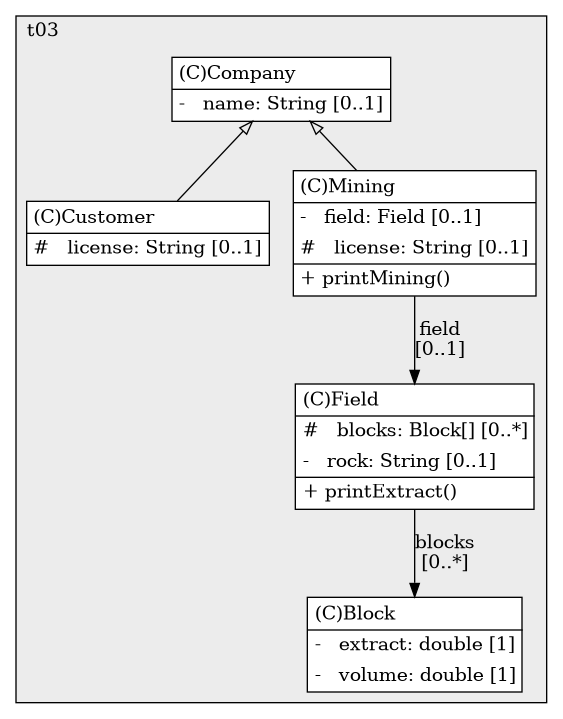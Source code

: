 @startuml

/' diagram meta data start
config=StructureConfiguration;
{
  "projectClassification": {
    "searchMode": "OpenProject", // OpenProject, AllProjects
    "includedProjects": "",
    "pathEndKeywords": "*.impl",
    "isClientPath": "",
    "isClientName": "",
    "isTestPath": "",
    "isTestName": "",
    "isMappingPath": "",
    "isMappingName": "",
    "isDataAccessPath": "",
    "isDataAccessName": "",
    "isDataStructurePath": "",
    "isDataStructureName": "",
    "isInterfaceStructuresPath": "",
    "isInterfaceStructuresName": "",
    "isEntryPointPath": "",
    "isEntryPointName": "",
    "treatFinalFieldsAsMandatory": false
  },
  "graphRestriction": {
    "classPackageExcludeFilter": "",
    "classPackageIncludeFilter": "",
    "classNameExcludeFilter": "",
    "classNameIncludeFilter": "",
    "methodNameExcludeFilter": "",
    "methodNameIncludeFilter": "",
    "removeByInheritance": "", // inheritance/annotation based filtering is done in a second step
    "removeByAnnotation": "",
    "removeByClassPackage": "", // cleanup the graph after inheritance/annotation based filtering is done
    "removeByClassName": "",
    "cutMappings": false,
    "cutEnum": true,
    "cutTests": true,
    "cutClient": true,
    "cutDataAccess": false,
    "cutInterfaceStructures": false,
    "cutDataStructures": false,
    "cutGetterAndSetter": true,
    "cutConstructors": true
  },
  "graphTraversal": {
    "forwardDepth": 6,
    "backwardDepth": 6,
    "classPackageExcludeFilter": "",
    "classPackageIncludeFilter": "",
    "classNameExcludeFilter": "",
    "classNameIncludeFilter": "",
    "methodNameExcludeFilter": "",
    "methodNameIncludeFilter": "",
    "hideMappings": false,
    "hideDataStructures": false,
    "hidePrivateMethods": true,
    "hideInterfaceCalls": true, // indirection: implementation -> interface (is hidden) -> implementation
    "onlyShowApplicationEntryPoints": false, // root node is included
    "useMethodCallsForStructureDiagram": "ForwardOnly" // ForwardOnly, BothDirections, No
  },
  "details": {
    "aggregation": "GroupByClass", // ByClass, GroupByClass, None
    "showClassGenericTypes": true,
    "showMethods": true,
    "showMethodParameterNames": true,
    "showMethodParameterTypes": true,
    "showMethodReturnType": true,
    "showPackageLevels": 2,
    "showDetailedClassStructure": true
  },
  "rootClass": "extras.t03.Company",
  "extensionCallbackMethod": "" // qualified.class.name#methodName - signature: public static String method(String)
}
diagram meta data end '/



digraph g {
    rankdir="TB"
    splines=polyline
    

'nodes 
subgraph cluster_113015 { 
   	label=t03
	labeljust=l
	fillcolor="#ececec"
	style=filled
   
   Block764258156[
	label=<<TABLE BORDER="1" CELLBORDER="0" CELLPADDING="4" CELLSPACING="0">
<TR><TD ALIGN="LEFT" >(C)Block</TD></TR>
<HR/>
<TR><TD ALIGN="LEFT" >-   extract: double [1]</TD></TR>
<TR><TD ALIGN="LEFT" >-   volume: double [1]</TD></TR>
</TABLE>>
	style=filled
	margin=0
	shape=plaintext
	fillcolor="#FFFFFF"
];

Company764258156[
	label=<<TABLE BORDER="1" CELLBORDER="0" CELLPADDING="4" CELLSPACING="0">
<TR><TD ALIGN="LEFT" >(C)Company</TD></TR>
<HR/>
<TR><TD ALIGN="LEFT" >-   name: String [0..1]</TD></TR>
</TABLE>>
	style=filled
	margin=0
	shape=plaintext
	fillcolor="#FFFFFF"
];

Customer764258156[
	label=<<TABLE BORDER="1" CELLBORDER="0" CELLPADDING="4" CELLSPACING="0">
<TR><TD ALIGN="LEFT" >(C)Customer</TD></TR>
<HR/>
<TR><TD ALIGN="LEFT" >#   license: String [0..1]</TD></TR>
</TABLE>>
	style=filled
	margin=0
	shape=plaintext
	fillcolor="#FFFFFF"
];

Field764258156[
	label=<<TABLE BORDER="1" CELLBORDER="0" CELLPADDING="4" CELLSPACING="0">
<TR><TD ALIGN="LEFT" >(C)Field</TD></TR>
<HR/>
<TR><TD ALIGN="LEFT" >#   blocks: Block[] [0..*]</TD></TR>
<TR><TD ALIGN="LEFT" >-   rock: String [0..1]</TD></TR>
<HR/>
<TR><TD ALIGN="LEFT" >+ printExtract()</TD></TR>
</TABLE>>
	style=filled
	margin=0
	shape=plaintext
	fillcolor="#FFFFFF"
];

Mining764258156[
	label=<<TABLE BORDER="1" CELLBORDER="0" CELLPADDING="4" CELLSPACING="0">
<TR><TD ALIGN="LEFT" >(C)Mining</TD></TR>
<HR/>
<TR><TD ALIGN="LEFT" >-   field: Field [0..1]</TD></TR>
<TR><TD ALIGN="LEFT" >#   license: String [0..1]</TD></TR>
<HR/>
<TR><TD ALIGN="LEFT" >+ printMining()</TD></TR>
</TABLE>>
	style=filled
	margin=0
	shape=plaintext
	fillcolor="#FFFFFF"
];
} 

'edges    
Company764258156 -> Customer764258156[arrowhead=none, arrowtail=empty, dir=both];
Company764258156 -> Mining764258156[arrowhead=none, arrowtail=empty, dir=both];
Field764258156 -> Block764258156[label="blocks
[0..*]"];
Mining764258156 -> Field764258156[label="field
[0..1]"];
    
}
@enduml